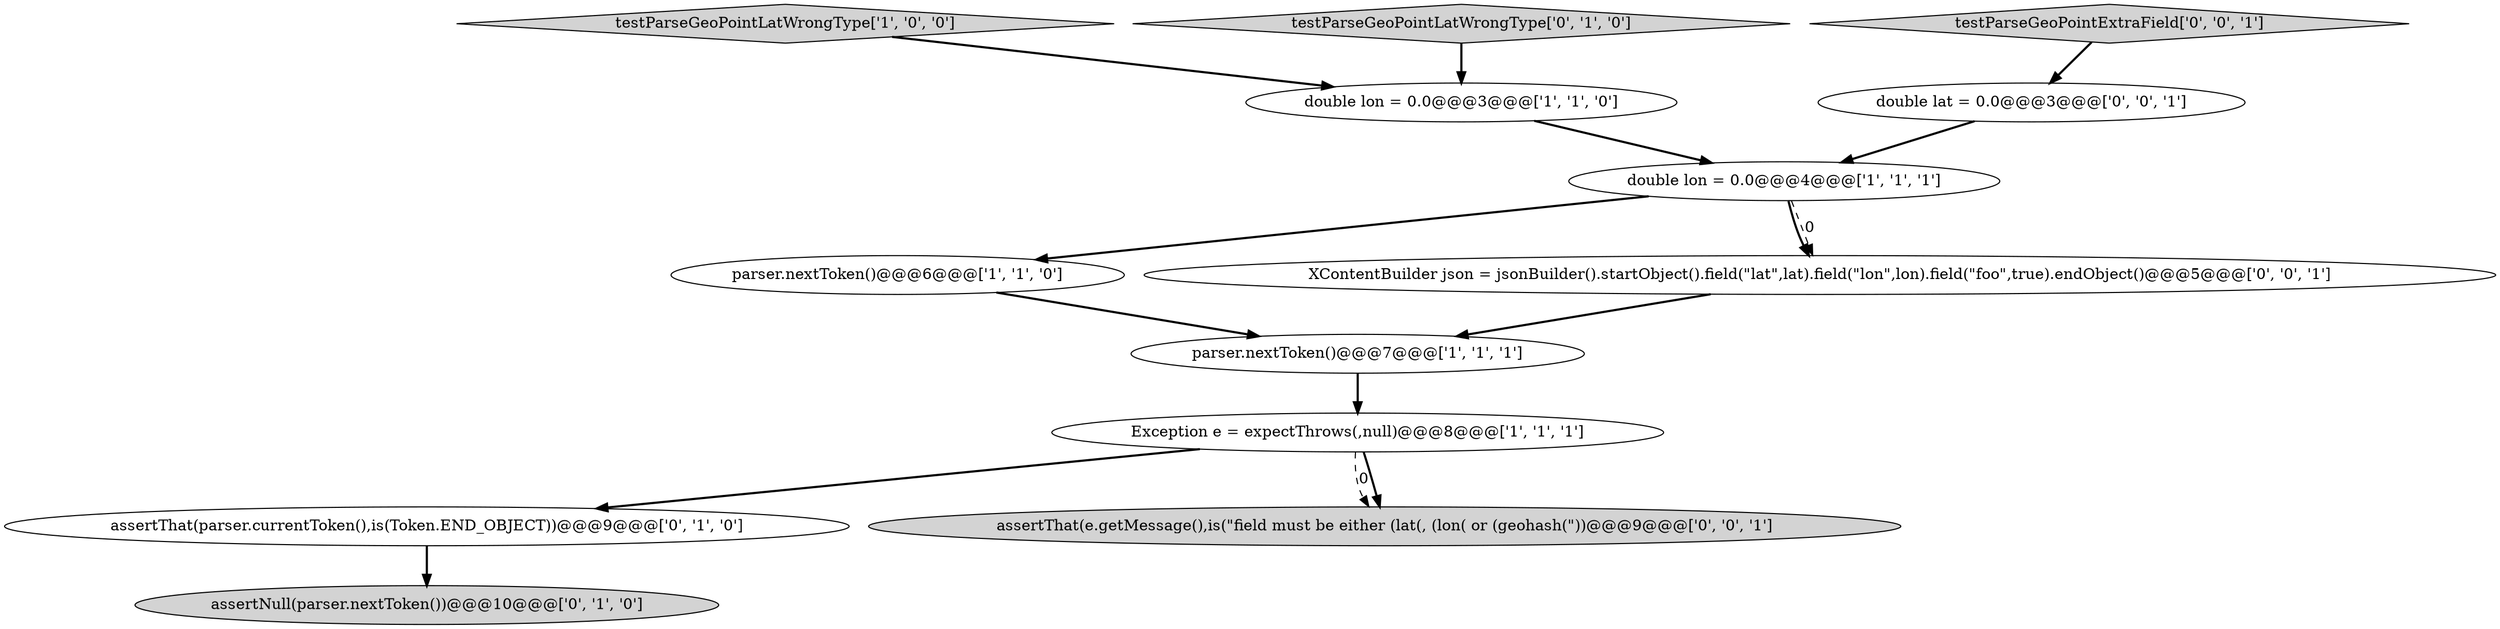 digraph {
1 [style = filled, label = "parser.nextToken()@@@6@@@['1', '1', '0']", fillcolor = white, shape = ellipse image = "AAA0AAABBB1BBB"];
11 [style = filled, label = "testParseGeoPointExtraField['0', '0', '1']", fillcolor = lightgray, shape = diamond image = "AAA0AAABBB3BBB"];
0 [style = filled, label = "double lon = 0.0@@@3@@@['1', '1', '0']", fillcolor = white, shape = ellipse image = "AAA0AAABBB1BBB"];
3 [style = filled, label = "testParseGeoPointLatWrongType['1', '0', '0']", fillcolor = lightgray, shape = diamond image = "AAA0AAABBB1BBB"];
6 [style = filled, label = "assertNull(parser.nextToken())@@@10@@@['0', '1', '0']", fillcolor = lightgray, shape = ellipse image = "AAA1AAABBB2BBB"];
4 [style = filled, label = "parser.nextToken()@@@7@@@['1', '1', '1']", fillcolor = white, shape = ellipse image = "AAA0AAABBB1BBB"];
12 [style = filled, label = "double lat = 0.0@@@3@@@['0', '0', '1']", fillcolor = white, shape = ellipse image = "AAA0AAABBB3BBB"];
7 [style = filled, label = "testParseGeoPointLatWrongType['0', '1', '0']", fillcolor = lightgray, shape = diamond image = "AAA0AAABBB2BBB"];
8 [style = filled, label = "assertThat(parser.currentToken(),is(Token.END_OBJECT))@@@9@@@['0', '1', '0']", fillcolor = white, shape = ellipse image = "AAA1AAABBB2BBB"];
5 [style = filled, label = "Exception e = expectThrows(,null)@@@8@@@['1', '1', '1']", fillcolor = white, shape = ellipse image = "AAA0AAABBB1BBB"];
9 [style = filled, label = "XContentBuilder json = jsonBuilder().startObject().field(\"lat\",lat).field(\"lon\",lon).field(\"foo\",true).endObject()@@@5@@@['0', '0', '1']", fillcolor = white, shape = ellipse image = "AAA0AAABBB3BBB"];
2 [style = filled, label = "double lon = 0.0@@@4@@@['1', '1', '1']", fillcolor = white, shape = ellipse image = "AAA0AAABBB1BBB"];
10 [style = filled, label = "assertThat(e.getMessage(),is(\"field must be either (lat(, (lon( or (geohash(\"))@@@9@@@['0', '0', '1']", fillcolor = lightgray, shape = ellipse image = "AAA0AAABBB3BBB"];
4->5 [style = bold, label=""];
5->10 [style = dashed, label="0"];
2->9 [style = bold, label=""];
2->9 [style = dashed, label="0"];
0->2 [style = bold, label=""];
5->8 [style = bold, label=""];
11->12 [style = bold, label=""];
8->6 [style = bold, label=""];
3->0 [style = bold, label=""];
9->4 [style = bold, label=""];
2->1 [style = bold, label=""];
7->0 [style = bold, label=""];
5->10 [style = bold, label=""];
1->4 [style = bold, label=""];
12->2 [style = bold, label=""];
}
